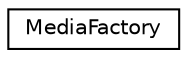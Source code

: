 digraph "Graphical Class Hierarchy"
{
 // LATEX_PDF_SIZE
  edge [fontname="Helvetica",fontsize="10",labelfontname="Helvetica",labelfontsize="10"];
  node [fontname="Helvetica",fontsize="10",shape=record];
  rankdir="LR";
  Node0 [label="MediaFactory",height=0.2,width=0.4,color="black", fillcolor="white", style="filled",URL="$classMediaFactory.html",tooltip="A factory class for creating Media objects."];
}
